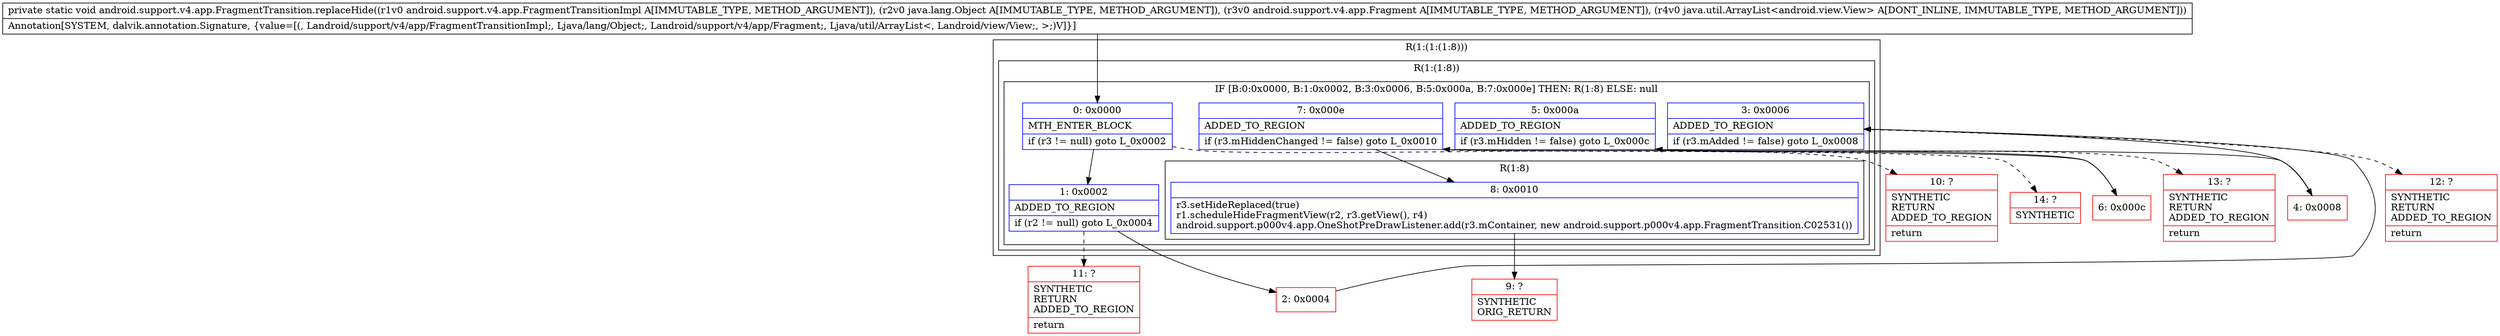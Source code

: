 digraph "CFG forandroid.support.v4.app.FragmentTransition.replaceHide(Landroid\/support\/v4\/app\/FragmentTransitionImpl;Ljava\/lang\/Object;Landroid\/support\/v4\/app\/Fragment;Ljava\/util\/ArrayList;)V" {
subgraph cluster_Region_1881960912 {
label = "R(1:(1:(1:8)))";
node [shape=record,color=blue];
subgraph cluster_Region_1919879089 {
label = "R(1:(1:8))";
node [shape=record,color=blue];
subgraph cluster_IfRegion_721647532 {
label = "IF [B:0:0x0000, B:1:0x0002, B:3:0x0006, B:5:0x000a, B:7:0x000e] THEN: R(1:8) ELSE: null";
node [shape=record,color=blue];
Node_0 [shape=record,label="{0\:\ 0x0000|MTH_ENTER_BLOCK\l|if (r3 != null) goto L_0x0002\l}"];
Node_1 [shape=record,label="{1\:\ 0x0002|ADDED_TO_REGION\l|if (r2 != null) goto L_0x0004\l}"];
Node_3 [shape=record,label="{3\:\ 0x0006|ADDED_TO_REGION\l|if (r3.mAdded != false) goto L_0x0008\l}"];
Node_5 [shape=record,label="{5\:\ 0x000a|ADDED_TO_REGION\l|if (r3.mHidden != false) goto L_0x000c\l}"];
Node_7 [shape=record,label="{7\:\ 0x000e|ADDED_TO_REGION\l|if (r3.mHiddenChanged != false) goto L_0x0010\l}"];
subgraph cluster_Region_80329983 {
label = "R(1:8)";
node [shape=record,color=blue];
Node_8 [shape=record,label="{8\:\ 0x0010|r3.setHideReplaced(true)\lr1.scheduleHideFragmentView(r2, r3.getView(), r4)\landroid.support.p000v4.app.OneShotPreDrawListener.add(r3.mContainer, new android.support.p000v4.app.FragmentTransition.C02531())\l}"];
}
}
}
}
Node_2 [shape=record,color=red,label="{2\:\ 0x0004}"];
Node_4 [shape=record,color=red,label="{4\:\ 0x0008}"];
Node_6 [shape=record,color=red,label="{6\:\ 0x000c}"];
Node_9 [shape=record,color=red,label="{9\:\ ?|SYNTHETIC\lORIG_RETURN\l}"];
Node_10 [shape=record,color=red,label="{10\:\ ?|SYNTHETIC\lRETURN\lADDED_TO_REGION\l|return\l}"];
Node_11 [shape=record,color=red,label="{11\:\ ?|SYNTHETIC\lRETURN\lADDED_TO_REGION\l|return\l}"];
Node_12 [shape=record,color=red,label="{12\:\ ?|SYNTHETIC\lRETURN\lADDED_TO_REGION\l|return\l}"];
Node_13 [shape=record,color=red,label="{13\:\ ?|SYNTHETIC\lRETURN\lADDED_TO_REGION\l|return\l}"];
Node_14 [shape=record,color=red,label="{14\:\ ?|SYNTHETIC\l}"];
MethodNode[shape=record,label="{private static void android.support.v4.app.FragmentTransition.replaceHide((r1v0 android.support.v4.app.FragmentTransitionImpl A[IMMUTABLE_TYPE, METHOD_ARGUMENT]), (r2v0 java.lang.Object A[IMMUTABLE_TYPE, METHOD_ARGUMENT]), (r3v0 android.support.v4.app.Fragment A[IMMUTABLE_TYPE, METHOD_ARGUMENT]), (r4v0 java.util.ArrayList\<android.view.View\> A[DONT_INLINE, IMMUTABLE_TYPE, METHOD_ARGUMENT]))  | Annotation[SYSTEM, dalvik.annotation.Signature, \{value=[(, Landroid\/support\/v4\/app\/FragmentTransitionImpl;, Ljava\/lang\/Object;, Landroid\/support\/v4\/app\/Fragment;, Ljava\/util\/ArrayList\<, Landroid\/view\/View;, \>;)V]\}]\l}"];
MethodNode -> Node_0;
Node_0 -> Node_1;
Node_0 -> Node_10[style=dashed];
Node_1 -> Node_2;
Node_1 -> Node_11[style=dashed];
Node_3 -> Node_4;
Node_3 -> Node_12[style=dashed];
Node_5 -> Node_6;
Node_5 -> Node_13[style=dashed];
Node_7 -> Node_8;
Node_7 -> Node_14[style=dashed];
Node_8 -> Node_9;
Node_2 -> Node_3;
Node_4 -> Node_5;
Node_6 -> Node_7;
}

